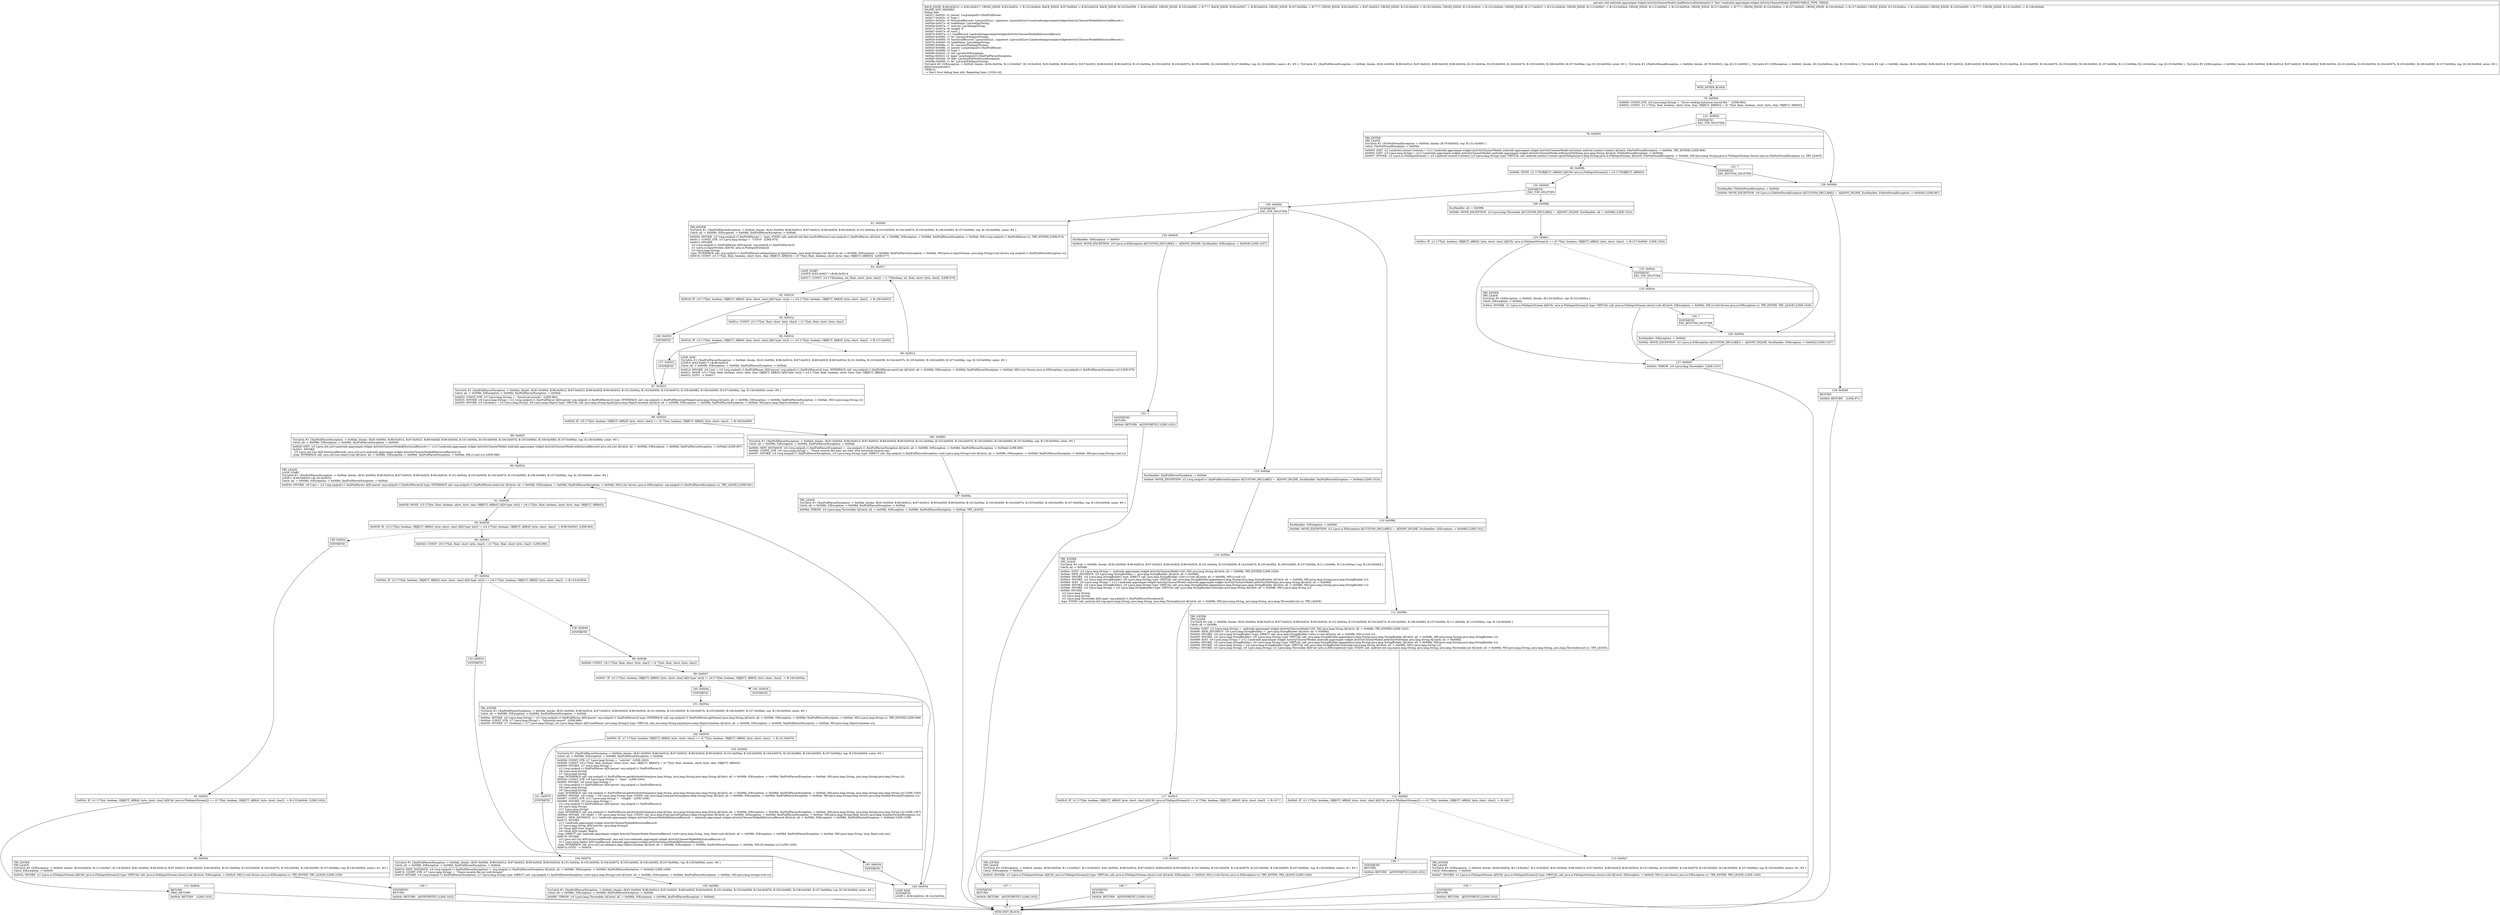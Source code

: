 digraph "CFG forandroidx.appcompat.widget.ActivityChooserModel.readHistoricalDataImpl()V" {
Node_76 [shape=record,label="{76\:\ ?|MTH_ENTER_BLOCK\l}"];
Node_78 [shape=record,label="{78\:\ 0x0000|0x0000: CONST_STR  (r0 I:java.lang.String) =  \"Error reading historical recrod file: \"  (LINE:964)\l0x0002: CONST  (r1 I:??[int, float, boolean, short, byte, char, OBJECT, ARRAY]) = (0 ??[int, float, boolean, short, byte, char, OBJECT, ARRAY]) \l}"];
Node_131 [shape=record,label="{131\:\ 0x0003|SYNTHETIC\lEXC_TOP_SPLITTER\l}"];
Node_79 [shape=record,label="{79\:\ 0x0003|TRY_ENTER\lTRY_LEAVE\lTryCatch #2 \{FileNotFoundException \-\> 0x00d4, blocks: (B:79:0x0003), top: B:131:0x0003 \}\lCatch: FileNotFoundException \-\> 0x00d4\l|0x0003: IGET  (r2 I:android.content.Context) = (r12 I:androidx.appcompat.widget.ActivityChooserModel) androidx.appcompat.widget.ActivityChooserModel.mContext android.content.Context A[Catch: FileNotFoundException \-\> 0x00d4, TRY_ENTER] (LINE:966)\l0x0005: IGET  (r3 I:java.lang.String) = (r12 I:androidx.appcompat.widget.ActivityChooserModel) androidx.appcompat.widget.ActivityChooserModel.mHistoryFileName java.lang.String A[Catch: FileNotFoundException \-\> 0x00d4]\l0x0007: INVOKE  (r2 I:java.io.FileInputStream) = (r2 I:android.content.Context), (r3 I:java.lang.String) type: VIRTUAL call: android.content.Context.openFileInput(java.lang.String):java.io.FileInputStream A[Catch: FileNotFoundException \-\> 0x00d4, MD:(java.lang.String):java.io.FileInputStream throws java.io.FileNotFoundException (c), TRY_LEAVE]\l}"];
Node_80 [shape=record,label="{80\:\ 0x000b|0x000b: MOVE  (r1 I:??[OBJECT, ARRAY] A[D('fis' java.io.FileInputStream)]) = (r2 I:??[OBJECT, ARRAY]) \l}"];
Node_135 [shape=record,label="{135\:\ 0x000d|SYNTHETIC\lEXC_TOP_SPLITTER\l}"];
Node_130 [shape=record,label="{130\:\ 0x000d|SYNTHETIC\lEXC_TOP_SPLITTER\l}"];
Node_81 [shape=record,label="{81\:\ 0x000d|TRY_ENTER\lTryCatch #1 \{XmlPullParserException \-\> 0x00ab, blocks: (B:81:0x000d, B:86:0x001d, B:87:0x0023, B:89:0x002f, B:90:0x0034, B:101:0x004a, B:103:0x0056, B:104:0x007b, B:105:0x0082, B:106:0x0083, B:107:0x008a), top: B:130:0x000d, outer: #0 \}\lCatch: all \-\> 0x008b, IOException \-\> 0x008d, XmlPullParserException \-\> 0x00ab\l|0x000d: INVOKE  (r2 I:org.xmlpull.v1.XmlPullParser) =  type: STATIC call: android.util.Xml.newPullParser():org.xmlpull.v1.XmlPullParser A[Catch: all \-\> 0x008b, IOException \-\> 0x008d, XmlPullParserException \-\> 0x00ab, MD:():org.xmlpull.v1.XmlPullParser (c), TRY_ENTER] (LINE:974)\l0x0011: CONST_STR  (r3 I:java.lang.String) =  \"UTF\-8\"  (LINE:975)\l0x0013: INVOKE  \l  (r2 I:org.xmlpull.v1.XmlPullParser A[D('parser' org.xmlpull.v1.XmlPullParser)])\l  (r1 I:java.io.InputStream A[D('fis' java.io.FileInputStream)])\l  (r3 I:java.lang.String)\l type: INTERFACE call: org.xmlpull.v1.XmlPullParser.setInput(java.io.InputStream, java.lang.String):void A[Catch: all \-\> 0x008b, IOException \-\> 0x008d, XmlPullParserException \-\> 0x00ab, MD:(java.io.InputStream, java.lang.String):void throws org.xmlpull.v1.XmlPullParserException (c)]\l0x0016: CONST  (r3 I:??[int, float, boolean, short, byte, char, OBJECT, ARRAY]) = (0 ??[int, float, boolean, short, byte, char, OBJECT, ARRAY])  (LINE:977)\l}"];
Node_82 [shape=record,label="{82\:\ 0x0017|LOOP_START\lLOOP:0: B:82:0x0017\-\>B:86:0x001d\l|0x0017: CONST  (r4 I:??[boolean, int, float, short, byte, char]) = (1 ??[boolean, int, float, short, byte, char])  (LINE:978)\l}"];
Node_83 [shape=record,label="{83\:\ 0x0018|0x0018: IF  (r3 I:??[int, boolean, OBJECT, ARRAY, byte, short, char] A[D('type' int)]) == (r4 I:??[int, boolean, OBJECT, ARRAY, byte, short, char])  \-\> B:136:0x0023 \l}"];
Node_84 [shape=record,label="{84\:\ 0x001a|0x001a: CONST  (r5 I:??[int, float, short, byte, char]) = (2 ??[int, float, short, byte, char]) \l}"];
Node_85 [shape=record,label="{85\:\ 0x001b|0x001b: IF  (r3 I:??[int, boolean, OBJECT, ARRAY, byte, short, char] A[D('type' int)]) == (r5 I:??[int, boolean, OBJECT, ARRAY, byte, short, char])  \-\> B:137:0x0023 \l}"];
Node_86 [shape=record,label="{86\:\ 0x001d|LOOP_END\lTryCatch #1 \{XmlPullParserException \-\> 0x00ab, blocks: (B:81:0x000d, B:86:0x001d, B:87:0x0023, B:89:0x002f, B:90:0x0034, B:101:0x004a, B:103:0x0056, B:104:0x007b, B:105:0x0082, B:106:0x0083, B:107:0x008a), top: B:130:0x000d, outer: #0 \}\lLOOP:0: B:82:0x0017\-\>B:86:0x001d\lCatch: all \-\> 0x008b, IOException \-\> 0x008d, XmlPullParserException \-\> 0x00ab\l|0x001d: INVOKE  (r4 I:int) = (r2 I:org.xmlpull.v1.XmlPullParser A[D('parser' org.xmlpull.v1.XmlPullParser)]) type: INTERFACE call: org.xmlpull.v1.XmlPullParser.next():int A[Catch: all \-\> 0x008b, IOException \-\> 0x008d, XmlPullParserException \-\> 0x00ab, MD:():int throws java.io.IOException, org.xmlpull.v1.XmlPullParserException (c)] (LINE:979)\l0x0021: MOVE  (r3 I:??[int, float, boolean, short, byte, char, OBJECT, ARRAY] A[D('type' int)]) = (r4 I:??[int, float, boolean, short, byte, char, OBJECT, ARRAY]) \l0x0022: GOTO  \-\> 0x0017 \l}"];
Node_137 [shape=record,label="{137\:\ 0x0023|SYNTHETIC\l}"];
Node_87 [shape=record,label="{87\:\ 0x0023|TryCatch #1 \{XmlPullParserException \-\> 0x00ab, blocks: (B:81:0x000d, B:86:0x001d, B:87:0x0023, B:89:0x002f, B:90:0x0034, B:101:0x004a, B:103:0x0056, B:104:0x007b, B:105:0x0082, B:106:0x0083, B:107:0x008a), top: B:130:0x000d, outer: #0 \}\lCatch: all \-\> 0x008b, IOException \-\> 0x008d, XmlPullParserException \-\> 0x00ab\l|0x0023: CONST_STR  (r5 I:java.lang.String) =  \"historical\-records\"  (LINE:982)\l0x0025: INVOKE  (r6 I:java.lang.String) = (r2 I:org.xmlpull.v1.XmlPullParser A[D('parser' org.xmlpull.v1.XmlPullParser)]) type: INTERFACE call: org.xmlpull.v1.XmlPullParser.getName():java.lang.String A[Catch: all \-\> 0x008b, IOException \-\> 0x008d, XmlPullParserException \-\> 0x00ab, MD:():java.lang.String (c)]\l0x0029: INVOKE  (r5 I:boolean) = (r5 I:java.lang.String), (r6 I:java.lang.Object) type: VIRTUAL call: java.lang.String.equals(java.lang.Object):boolean A[Catch: all \-\> 0x008b, IOException \-\> 0x008d, XmlPullParserException \-\> 0x00ab, MD:(java.lang.Object):boolean (c)]\l}"];
Node_88 [shape=record,label="{88\:\ 0x002d|0x002d: IF  (r5 I:??[int, boolean, OBJECT, ARRAY, byte, short, char]) == (0 ??[int, boolean, OBJECT, ARRAY, byte, short, char])  \-\> B:106:0x0083 \l}"];
Node_89 [shape=record,label="{89\:\ 0x002f|TryCatch #1 \{XmlPullParserException \-\> 0x00ab, blocks: (B:81:0x000d, B:86:0x001d, B:87:0x0023, B:89:0x002f, B:90:0x0034, B:101:0x004a, B:103:0x0056, B:104:0x007b, B:105:0x0082, B:106:0x0083, B:107:0x008a), top: B:130:0x000d, outer: #0 \}\lCatch: all \-\> 0x008b, IOException \-\> 0x008d, XmlPullParserException \-\> 0x00ab\l|0x002f: IGET  (r5 I:java.util.List\<androidx.appcompat.widget.ActivityChooserModel$HistoricalRecord\>) = (r12 I:androidx.appcompat.widget.ActivityChooserModel) androidx.appcompat.widget.ActivityChooserModel.mHistoricalRecords java.util.List A[Catch: all \-\> 0x008b, IOException \-\> 0x008d, XmlPullParserException \-\> 0x00ab] (LINE:987)\l0x0031: INVOKE  \l  (r5 I:java.util.List A[D('historicalRecords' java.util.List\<androidx.appcompat.widget.ActivityChooserModel$HistoricalRecord\>)])\l type: INTERFACE call: java.util.List.clear():void A[Catch: all \-\> 0x008b, IOException \-\> 0x008d, XmlPullParserException \-\> 0x00ab, MD:():void (c)] (LINE:988)\l}"];
Node_90 [shape=record,label="{90\:\ 0x0034|TRY_LEAVE\lLOOP_START\lTryCatch #1 \{XmlPullParserException \-\> 0x00ab, blocks: (B:81:0x000d, B:86:0x001d, B:87:0x0023, B:89:0x002f, B:90:0x0034, B:101:0x004a, B:103:0x0056, B:104:0x007b, B:105:0x0082, B:106:0x0083, B:107:0x008a), top: B:130:0x000d, outer: #0 \}\lLOOP:1: B:90:0x0034\-\>B:142:0x0034\lCatch: all \-\> 0x008b, IOException \-\> 0x008d, XmlPullParserException \-\> 0x00ab\l|0x0034: INVOKE  (r6 I:int) = (r2 I:org.xmlpull.v1.XmlPullParser A[D('parser' org.xmlpull.v1.XmlPullParser)]) type: INTERFACE call: org.xmlpull.v1.XmlPullParser.next():int A[Catch: all \-\> 0x008b, IOException \-\> 0x008d, XmlPullParserException \-\> 0x00ab, MD:():int throws java.io.IOException, org.xmlpull.v1.XmlPullParserException (c), TRY_LEAVE] (LINE:991)\l}"];
Node_91 [shape=record,label="{91\:\ 0x0038|0x0038: MOVE  (r3 I:??[int, float, boolean, short, byte, char, OBJECT, ARRAY] A[D('type' int)]) = (r6 I:??[int, float, boolean, short, byte, char, OBJECT, ARRAY]) \l}"];
Node_92 [shape=record,label="{92\:\ 0x0039|0x0039: IF  (r3 I:??[int, boolean, OBJECT, ARRAY, byte, short, char] A[D('type' int)]) != (r4 I:??[int, boolean, OBJECT, ARRAY, byte, short, char])  \-\> B:96:0x0043  (LINE:992)\l}"];
Node_96 [shape=record,label="{96\:\ 0x0043|0x0043: CONST  (r6 I:??[int, float, short, byte, char]) = (3 ??[int, float, short, byte, char])  (LINE:995)\l}"];
Node_97 [shape=record,label="{97\:\ 0x0044|0x0044: IF  (r3 I:??[int, boolean, OBJECT, ARRAY, byte, short, char] A[D('type' int)]) == (r6 I:??[int, boolean, OBJECT, ARRAY, byte, short, char])  \-\> B:143:0x0034 \l}"];
Node_138 [shape=record,label="{138\:\ 0x0046|SYNTHETIC\l}"];
Node_98 [shape=record,label="{98\:\ 0x0046|0x0046: CONST  (r6 I:??[int, float, short, byte, char]) = (4 ??[int, float, short, byte, char]) \l}"];
Node_99 [shape=record,label="{99\:\ 0x0047|0x0047: IF  (r3 I:??[int, boolean, OBJECT, ARRAY, byte, short, char] A[D('type' int)]) != (r6 I:??[int, boolean, OBJECT, ARRAY, byte, short, char])  \-\> B:140:0x004a \l}"];
Node_140 [shape=record,label="{140\:\ 0x004a|SYNTHETIC\l}"];
Node_101 [shape=record,label="{101\:\ 0x004a|TRY_ENTER\lTryCatch #1 \{XmlPullParserException \-\> 0x00ab, blocks: (B:81:0x000d, B:86:0x001d, B:87:0x0023, B:89:0x002f, B:90:0x0034, B:101:0x004a, B:103:0x0056, B:104:0x007b, B:105:0x0082, B:106:0x0083, B:107:0x008a), top: B:130:0x000d, outer: #0 \}\lCatch: all \-\> 0x008b, IOException \-\> 0x008d, XmlPullParserException \-\> 0x00ab\l|0x004a: INVOKE  (r6 I:java.lang.String) = (r2 I:org.xmlpull.v1.XmlPullParser A[D('parser' org.xmlpull.v1.XmlPullParser)]) type: INTERFACE call: org.xmlpull.v1.XmlPullParser.getName():java.lang.String A[Catch: all \-\> 0x008b, IOException \-\> 0x008d, XmlPullParserException \-\> 0x00ab, MD:():java.lang.String (c), TRY_ENTER] (LINE:998)\l0x004e: CONST_STR  (r7 I:java.lang.String) =  \"historical\-record\"  (LINE:999)\l0x0050: INVOKE  (r7 I:boolean) = (r7 I:java.lang.String), (r6 I:java.lang.Object A[D('nodeName' java.lang.String)]) type: VIRTUAL call: java.lang.String.equals(java.lang.Object):boolean A[Catch: all \-\> 0x008b, IOException \-\> 0x008d, XmlPullParserException \-\> 0x00ab, MD:(java.lang.Object):boolean (c)]\l}"];
Node_102 [shape=record,label="{102\:\ 0x0054|0x0054: IF  (r7 I:??[int, boolean, OBJECT, ARRAY, byte, short, char]) == (0 ??[int, boolean, OBJECT, ARRAY, byte, short, char])  \-\> B:141:0x007b \l}"];
Node_103 [shape=record,label="{103\:\ 0x0056|TryCatch #1 \{XmlPullParserException \-\> 0x00ab, blocks: (B:81:0x000d, B:86:0x001d, B:87:0x0023, B:89:0x002f, B:90:0x0034, B:101:0x004a, B:103:0x0056, B:104:0x007b, B:105:0x0082, B:106:0x0083, B:107:0x008a), top: B:130:0x000d, outer: #0 \}\lCatch: all \-\> 0x008b, IOException \-\> 0x008d, XmlPullParserException \-\> 0x00ab\l|0x0056: CONST_STR  (r7 I:java.lang.String) =  \"activity\"  (LINE:1003)\l0x0058: CONST  (r8 I:??[int, float, boolean, short, byte, char, OBJECT, ARRAY]) = (0 ??[int, float, boolean, short, byte, char, OBJECT, ARRAY]) \l0x0059: INVOKE  (r7 I:java.lang.String) = \l  (r2 I:org.xmlpull.v1.XmlPullParser A[D('parser' org.xmlpull.v1.XmlPullParser)])\l  (r8 I:java.lang.String)\l  (r7 I:java.lang.String)\l type: INTERFACE call: org.xmlpull.v1.XmlPullParser.getAttributeValue(java.lang.String, java.lang.String):java.lang.String A[Catch: all \-\> 0x008b, IOException \-\> 0x008d, XmlPullParserException \-\> 0x00ab, MD:(java.lang.String, java.lang.String):java.lang.String (c)]\l0x005d: CONST_STR  (r9 I:java.lang.String) =  \"time\"  (LINE:1004)\l0x005f: INVOKE  (r9 I:java.lang.String) = \l  (r2 I:org.xmlpull.v1.XmlPullParser A[D('parser' org.xmlpull.v1.XmlPullParser)])\l  (r8 I:java.lang.String)\l  (r9 I:java.lang.String)\l type: INTERFACE call: org.xmlpull.v1.XmlPullParser.getAttributeValue(java.lang.String, java.lang.String):java.lang.String A[Catch: all \-\> 0x008b, IOException \-\> 0x008d, XmlPullParserException \-\> 0x00ab, MD:(java.lang.String, java.lang.String):java.lang.String (c)] (LINE:1005)\l0x0063: INVOKE  (r9 I:long) = (r9 I:java.lang.String) type: STATIC call: java.lang.Long.parseLong(java.lang.String):long A[Catch: all \-\> 0x008b, IOException \-\> 0x008d, XmlPullParserException \-\> 0x00ab, MD:(java.lang.String):long throws java.lang.NumberFormatException (c)]\l0x0067: CONST_STR  (r11 I:java.lang.String) =  \"weight\"  (LINE:1006)\l0x0069: INVOKE  (r8 I:java.lang.String) = \l  (r2 I:org.xmlpull.v1.XmlPullParser A[D('parser' org.xmlpull.v1.XmlPullParser)])\l  (r8 I:java.lang.String)\l  (r11 I:java.lang.String)\l type: INTERFACE call: org.xmlpull.v1.XmlPullParser.getAttributeValue(java.lang.String, java.lang.String):java.lang.String A[Catch: all \-\> 0x008b, IOException \-\> 0x008d, XmlPullParserException \-\> 0x00ab, MD:(java.lang.String, java.lang.String):java.lang.String (c)] (LINE:1007)\l0x006d: INVOKE  (r8 I:float) = (r8 I:java.lang.String) type: STATIC call: java.lang.Float.parseFloat(java.lang.String):float A[Catch: all \-\> 0x008b, IOException \-\> 0x008d, XmlPullParserException \-\> 0x00ab, MD:(java.lang.String):float throws java.lang.NumberFormatException (c)]\l0x0071: NEW_INSTANCE  (r11 I:androidx.appcompat.widget.ActivityChooserModel$HistoricalRecord) =  androidx.appcompat.widget.ActivityChooserModel$HistoricalRecord A[Catch: all \-\> 0x008b, IOException \-\> 0x008d, XmlPullParserException \-\> 0x00ab] (LINE:1008)\l0x0073: INVOKE  \l  (r11 I:androidx.appcompat.widget.ActivityChooserModel$HistoricalRecord)\l  (r7 I:java.lang.String A[D('activity' java.lang.String)])\l  (r9 I:long A[D('time' long)])\l  (r8 I:float A[D('weight' float)])\l type: DIRECT call: androidx.appcompat.widget.ActivityChooserModel.HistoricalRecord.\<init\>(java.lang.String, long, float):void A[Catch: all \-\> 0x008b, IOException \-\> 0x008d, XmlPullParserException \-\> 0x00ab, MD:(java.lang.String, long, float):void (m)]\l0x0076: INVOKE  \l  (r5 I:java.util.List A[D('historicalRecords' java.util.List\<androidx.appcompat.widget.ActivityChooserModel$HistoricalRecord\>)])\l  (r11 I:java.lang.Object A[D('readRecord' androidx.appcompat.widget.ActivityChooserModel$HistoricalRecord)])\l type: INTERFACE call: java.util.List.add(java.lang.Object):boolean A[Catch: all \-\> 0x008b, IOException \-\> 0x008d, XmlPullParserException \-\> 0x00ab, MD:(E):boolean (c)] (LINE:1009)\l0x007a: GOTO  \-\> 0x0034 \l}"];
Node_145 [shape=record,label="{145\:\ 0x0034|SYNTHETIC\l}"];
Node_142 [shape=record,label="{142\:\ 0x0034|LOOP_END\lSYNTHETIC\lLOOP:1: B:90:0x0034\-\>B:142:0x0034\l}"];
Node_141 [shape=record,label="{141\:\ 0x007b|SYNTHETIC\l}"];
Node_104 [shape=record,label="{104\:\ 0x007b|TryCatch #1 \{XmlPullParserException \-\> 0x00ab, blocks: (B:81:0x000d, B:86:0x001d, B:87:0x0023, B:89:0x002f, B:90:0x0034, B:101:0x004a, B:103:0x0056, B:104:0x007b, B:105:0x0082, B:106:0x0083, B:107:0x008a), top: B:130:0x000d, outer: #0 \}\lCatch: all \-\> 0x008b, IOException \-\> 0x008d, XmlPullParserException \-\> 0x00ab\l|0x007b: NEW_INSTANCE  (r4 I:org.xmlpull.v1.XmlPullParserException) =  org.xmlpull.v1.XmlPullParserException A[Catch: all \-\> 0x008b, IOException \-\> 0x008d, XmlPullParserException \-\> 0x00ab] (LINE:1000)\l0x007d: CONST_STR  (r7 I:java.lang.String) =  \"Share records file not well\-formed.\" \l0x007f: INVOKE  (r4 I:org.xmlpull.v1.XmlPullParserException), (r7 I:java.lang.String) type: DIRECT call: org.xmlpull.v1.XmlPullParserException.\<init\>(java.lang.String):void A[Catch: all \-\> 0x008b, IOException \-\> 0x008d, XmlPullParserException \-\> 0x00ab, MD:(java.lang.String):void (c)]\l}"];
Node_105 [shape=record,label="{105\:\ 0x0082|TryCatch #1 \{XmlPullParserException \-\> 0x00ab, blocks: (B:81:0x000d, B:86:0x001d, B:87:0x0023, B:89:0x002f, B:90:0x0034, B:101:0x004a, B:103:0x0056, B:104:0x007b, B:105:0x0082, B:106:0x0083, B:107:0x008a), top: B:130:0x000d, outer: #0 \}\lCatch: all \-\> 0x008b, IOException \-\> 0x008d, XmlPullParserException \-\> 0x00ab\l|0x0082: THROW  (r4 I:java.lang.Throwable) A[Catch: all \-\> 0x008b, IOException \-\> 0x008d, XmlPullParserException \-\> 0x00ab]\l}"];
Node_77 [shape=record,label="{77\:\ ?|MTH_EXIT_BLOCK\l}"];
Node_144 [shape=record,label="{144\:\ 0x0034|SYNTHETIC\l}"];
Node_143 [shape=record,label="{143\:\ 0x0034|SYNTHETIC\l}"];
Node_139 [shape=record,label="{139\:\ 0x003c|SYNTHETIC\l}"];
Node_93 [shape=record,label="{93\:\ 0x003c|0x003c: IF  (r1 I:??[int, boolean, OBJECT, ARRAY, byte, short, char] A[D('fis' java.io.FileInputStream)]) == (0 ??[int, boolean, OBJECT, ARRAY, byte, short, char])  \-\> B:122:0x00cb  (LINE:1024)\l}"];
Node_94 [shape=record,label="{94\:\ 0x003e|TRY_ENTER\lTRY_LEAVE\lTryCatch #0 \{IOException \-\> 0x00c9, blocks: (B:94:0x003e, B:113:0x00a7, B:118:0x00c5, B:81:0x000d, B:86:0x001d, B:87:0x0023, B:89:0x002f, B:90:0x0034, B:101:0x004a, B:103:0x0056, B:104:0x007b, B:105:0x0082, B:106:0x0083, B:107:0x008a), top: B:130:0x000d, inners: #1, #5 \}\lCatch: IOException \-\> 0x00c9\l|0x003e: INVOKE  (r1 I:java.io.FileInputStream A[D('fis' java.io.FileInputStream)]) type: VIRTUAL call: java.io.FileInputStream.close():void A[Catch: IOException \-\> 0x00c9, MD:():void throws java.io.IOException (c), TRY_ENTER, TRY_LEAVE] (LINE:1026)\l}"];
Node_149 [shape=record,label="{149\:\ ?|SYNTHETIC\lRETURN\l|0x00cb: RETURN   A[SYNTHETIC] (LINE:1032)\l}"];
Node_122 [shape=record,label="{122\:\ 0x00cb|RETURN\lORIG_RETURN\l|0x00cb: RETURN    (LINE:1032)\l}"];
Node_106 [shape=record,label="{106\:\ 0x0083|TryCatch #1 \{XmlPullParserException \-\> 0x00ab, blocks: (B:81:0x000d, B:86:0x001d, B:87:0x0023, B:89:0x002f, B:90:0x0034, B:101:0x004a, B:103:0x0056, B:104:0x007b, B:105:0x0082, B:106:0x0083, B:107:0x008a), top: B:130:0x000d, outer: #0 \}\lCatch: all \-\> 0x008b, IOException \-\> 0x008d, XmlPullParserException \-\> 0x00ab\l|0x0083: NEW_INSTANCE  (r4 I:org.xmlpull.v1.XmlPullParserException) =  org.xmlpull.v1.XmlPullParserException A[Catch: all \-\> 0x008b, IOException \-\> 0x008d, XmlPullParserException \-\> 0x00ab] (LINE:983)\l0x0085: CONST_STR  (r5 I:java.lang.String) =  \"Share records file does not start with historical\-records tag.\" \l0x0087: INVOKE  (r4 I:org.xmlpull.v1.XmlPullParserException), (r5 I:java.lang.String) type: DIRECT call: org.xmlpull.v1.XmlPullParserException.\<init\>(java.lang.String):void A[Catch: all \-\> 0x008b, IOException \-\> 0x008d, XmlPullParserException \-\> 0x00ab, MD:(java.lang.String):void (c)]\l}"];
Node_107 [shape=record,label="{107\:\ 0x008a|TRY_LEAVE\lTryCatch #1 \{XmlPullParserException \-\> 0x00ab, blocks: (B:81:0x000d, B:86:0x001d, B:87:0x0023, B:89:0x002f, B:90:0x0034, B:101:0x004a, B:103:0x0056, B:104:0x007b, B:105:0x0082, B:106:0x0083, B:107:0x008a), top: B:130:0x000d, outer: #0 \}\lCatch: all \-\> 0x008b, IOException \-\> 0x008d, XmlPullParserException \-\> 0x00ab\l|0x008a: THROW  (r4 I:java.lang.Throwable) A[Catch: all \-\> 0x008b, IOException \-\> 0x008d, XmlPullParserException \-\> 0x00ab, TRY_LEAVE]\l}"];
Node_136 [shape=record,label="{136\:\ 0x0023|SYNTHETIC\l}"];
Node_120 [shape=record,label="{120\:\ 0x00c9|ExcHandler: IOException \-\> 0x00c9\l|0x00c9: MOVE_EXCEPTION  (r0 I:java.io.IOException A[CUSTOM_DECLARE]) =  A[DONT_INLINE, ExcHandler: IOException \-\> 0x00c9] (LINE:1027)\l}"];
Node_151 [shape=record,label="{151\:\ ?|SYNTHETIC\lRETURN\l|0x00cb: RETURN   A[SYNTHETIC] (LINE:1032)\l}"];
Node_115 [shape=record,label="{115\:\ 0x00ab|ExcHandler: XmlPullParserException \-\> 0x00ab\l|0x00ab: MOVE_EXCEPTION  (r2 I:org.xmlpull.v1.XmlPullParserException A[CUSTOM_DECLARE]) =  A[DONT_INLINE, ExcHandler: XmlPullParserException \-\> 0x00ab] (LINE:1019)\l}"];
Node_116 [shape=record,label="{116\:\ 0x00ac|TRY_ENTER\lTRY_LEAVE\lTryCatch #4 \{all \-\> 0x008b, blocks: (B:81:0x000d, B:86:0x001d, B:87:0x0023, B:89:0x002f, B:90:0x0034, B:101:0x004a, B:103:0x0056, B:104:0x007b, B:105:0x0082, B:106:0x0083, B:107:0x008a, B:111:0x008e, B:116:0x00ac), top: B:135:0x000d \}\lCatch: all \-\> 0x008b\l|0x00ac: SGET  (r3 I:java.lang.String) =  androidx.appcompat.widget.ActivityChooserModel.LOG_TAG java.lang.String A[Catch: all \-\> 0x008b, TRY_ENTER] (LINE:1020)\l0x00ae: NEW_INSTANCE  (r4 I:java.lang.StringBuilder) =  java.lang.StringBuilder A[Catch: all \-\> 0x008b]\l0x00b0: INVOKE  (r4 I:java.lang.StringBuilder) type: DIRECT call: java.lang.StringBuilder.\<init\>():void A[Catch: all \-\> 0x008b, MD:():void (c)]\l0x00b3: INVOKE  (r4 I:java.lang.StringBuilder), (r0 I:java.lang.String) type: VIRTUAL call: java.lang.StringBuilder.append(java.lang.String):java.lang.StringBuilder A[Catch: all \-\> 0x008b, MD:(java.lang.String):java.lang.StringBuilder (c)]\l0x00b6: IGET  (r0 I:java.lang.String) = (r12 I:androidx.appcompat.widget.ActivityChooserModel) androidx.appcompat.widget.ActivityChooserModel.mHistoryFileName java.lang.String A[Catch: all \-\> 0x008b]\l0x00b8: INVOKE  (r4 I:java.lang.StringBuilder), (r0 I:java.lang.String) type: VIRTUAL call: java.lang.StringBuilder.append(java.lang.String):java.lang.StringBuilder A[Catch: all \-\> 0x008b, MD:(java.lang.String):java.lang.StringBuilder (c)]\l0x00bb: INVOKE  (r0 I:java.lang.String) = (r4 I:java.lang.StringBuilder) type: VIRTUAL call: java.lang.StringBuilder.toString():java.lang.String A[Catch: all \-\> 0x008b, MD:():java.lang.String (c)]\l0x00bf: INVOKE  \l  (r3 I:java.lang.String)\l  (r0 I:java.lang.String)\l  (r2 I:java.lang.Throwable A[D('xppe' org.xmlpull.v1.XmlPullParserException)])\l type: STATIC call: android.util.Log.e(java.lang.String, java.lang.String, java.lang.Throwable):int A[Catch: all \-\> 0x008b, MD:(java.lang.String, java.lang.String, java.lang.Throwable):int (c), TRY_LEAVE]\l}"];
Node_117 [shape=record,label="{117\:\ 0x00c3|0x00c3: IF  (r1 I:??[int, boolean, OBJECT, ARRAY, byte, short, char] A[D('fis' java.io.FileInputStream)]) == (0 ??[int, boolean, OBJECT, ARRAY, byte, short, char])  \-\> B:147:? \l}"];
Node_118 [shape=record,label="{118\:\ 0x00c5|TRY_ENTER\lTRY_LEAVE\lTryCatch #0 \{IOException \-\> 0x00c9, blocks: (B:94:0x003e, B:113:0x00a7, B:118:0x00c5, B:81:0x000d, B:86:0x001d, B:87:0x0023, B:89:0x002f, B:90:0x0034, B:101:0x004a, B:103:0x0056, B:104:0x007b, B:105:0x0082, B:106:0x0083, B:107:0x008a), top: B:130:0x000d, inners: #1, #5 \}\lCatch: IOException \-\> 0x00c9\l|0x00c5: INVOKE  (r1 I:java.io.FileInputStream A[D('fis' java.io.FileInputStream)]) type: VIRTUAL call: java.io.FileInputStream.close():void A[Catch: IOException \-\> 0x00c9, MD:():void throws java.io.IOException (c), TRY_ENTER, TRY_LEAVE] (LINE:1026)\l}"];
Node_148 [shape=record,label="{148\:\ ?|SYNTHETIC\lRETURN\l|0x00cb: RETURN   A[SYNTHETIC] (LINE:1032)\l}"];
Node_147 [shape=record,label="{147\:\ ?|SYNTHETIC\lRETURN\l|0x00cb: RETURN   A[SYNTHETIC] (LINE:1032)\l}"];
Node_110 [shape=record,label="{110\:\ 0x008d|ExcHandler: IOException \-\> 0x008d\l|0x008d: MOVE_EXCEPTION  (r2 I:java.io.IOException A[CUSTOM_DECLARE]) =  A[DONT_INLINE, ExcHandler: IOException \-\> 0x008d] (LINE:1021)\l}"];
Node_111 [shape=record,label="{111\:\ 0x008e|TRY_ENTER\lTRY_LEAVE\lTryCatch #4 \{all \-\> 0x008b, blocks: (B:81:0x000d, B:86:0x001d, B:87:0x0023, B:89:0x002f, B:90:0x0034, B:101:0x004a, B:103:0x0056, B:104:0x007b, B:105:0x0082, B:106:0x0083, B:107:0x008a, B:111:0x008e, B:116:0x00ac), top: B:135:0x000d \}\lCatch: all \-\> 0x008b\l|0x008e: SGET  (r3 I:java.lang.String) =  androidx.appcompat.widget.ActivityChooserModel.LOG_TAG java.lang.String A[Catch: all \-\> 0x008b, TRY_ENTER] (LINE:1022)\l0x0090: NEW_INSTANCE  (r4 I:java.lang.StringBuilder) =  java.lang.StringBuilder A[Catch: all \-\> 0x008b]\l0x0092: INVOKE  (r4 I:java.lang.StringBuilder) type: DIRECT call: java.lang.StringBuilder.\<init\>():void A[Catch: all \-\> 0x008b, MD:():void (c)]\l0x0095: INVOKE  (r4 I:java.lang.StringBuilder), (r0 I:java.lang.String) type: VIRTUAL call: java.lang.StringBuilder.append(java.lang.String):java.lang.StringBuilder A[Catch: all \-\> 0x008b, MD:(java.lang.String):java.lang.StringBuilder (c)]\l0x0098: IGET  (r0 I:java.lang.String) = (r12 I:androidx.appcompat.widget.ActivityChooserModel) androidx.appcompat.widget.ActivityChooserModel.mHistoryFileName java.lang.String A[Catch: all \-\> 0x008b]\l0x009a: INVOKE  (r4 I:java.lang.StringBuilder), (r0 I:java.lang.String) type: VIRTUAL call: java.lang.StringBuilder.append(java.lang.String):java.lang.StringBuilder A[Catch: all \-\> 0x008b, MD:(java.lang.String):java.lang.StringBuilder (c)]\l0x009d: INVOKE  (r0 I:java.lang.String) = (r4 I:java.lang.StringBuilder) type: VIRTUAL call: java.lang.StringBuilder.toString():java.lang.String A[Catch: all \-\> 0x008b, MD:():java.lang.String (c)]\l0x00a1: INVOKE  (r3 I:java.lang.String), (r0 I:java.lang.String), (r2 I:java.lang.Throwable A[D('ioe' java.io.IOException)]) type: STATIC call: android.util.Log.e(java.lang.String, java.lang.String, java.lang.Throwable):int A[Catch: all \-\> 0x008b, MD:(java.lang.String, java.lang.String, java.lang.Throwable):int (c), TRY_LEAVE]\l}"];
Node_112 [shape=record,label="{112\:\ 0x00a5|0x00a5: IF  (r1 I:??[int, boolean, OBJECT, ARRAY, byte, short, char] A[D('fis' java.io.FileInputStream)]) == (0 ??[int, boolean, OBJECT, ARRAY, byte, short, char])  \-\> B:146:? \l}"];
Node_113 [shape=record,label="{113\:\ 0x00a7|TRY_ENTER\lTRY_LEAVE\lTryCatch #0 \{IOException \-\> 0x00c9, blocks: (B:94:0x003e, B:113:0x00a7, B:118:0x00c5, B:81:0x000d, B:86:0x001d, B:87:0x0023, B:89:0x002f, B:90:0x0034, B:101:0x004a, B:103:0x0056, B:104:0x007b, B:105:0x0082, B:106:0x0083, B:107:0x008a), top: B:130:0x000d, inners: #1, #5 \}\lCatch: IOException \-\> 0x00c9\l|0x00a7: INVOKE  (r1 I:java.io.FileInputStream A[D('fis' java.io.FileInputStream)]) type: VIRTUAL call: java.io.FileInputStream.close():void A[Catch: IOException \-\> 0x00c9, MD:():void throws java.io.IOException (c), TRY_ENTER, TRY_LEAVE] (LINE:1026)\l}"];
Node_150 [shape=record,label="{150\:\ ?|SYNTHETIC\lRETURN\l|0x00cb: RETURN   A[SYNTHETIC] (LINE:1032)\l}"];
Node_146 [shape=record,label="{146\:\ ?|SYNTHETIC\lRETURN\l|0x00cb: RETURN   A[SYNTHETIC] (LINE:1032)\l}"];
Node_108 [shape=record,label="{108\:\ 0x008b|ExcHandler: all \-\> 0x008b\l|0x008b: MOVE_EXCEPTION  (r0 I:java.lang.Throwable A[CUSTOM_DECLARE]) =  A[DONT_INLINE, ExcHandler: all \-\> 0x008b] (LINE:1024)\l}"];
Node_123 [shape=record,label="{123\:\ 0x00cc|0x00cc: IF  (r1 I:??[int, boolean, OBJECT, ARRAY, byte, short, char] A[D('fis' java.io.FileInputStream)]) == (0 ??[int, boolean, OBJECT, ARRAY, byte, short, char])  \-\> B:127:0x00d3  (LINE:1024)\l}"];
Node_127 [shape=record,label="{127\:\ 0x00d3|0x00d3: THROW  (r0 I:java.lang.Throwable)  (LINE:1031)\l}"];
Node_133 [shape=record,label="{133\:\ 0x00ce|SYNTHETIC\lEXC_TOP_SPLITTER\l}"];
Node_124 [shape=record,label="{124\:\ 0x00ce|TRY_ENTER\lTRY_LEAVE\lTryCatch #3 \{IOException \-\> 0x00d2, blocks: (B:124:0x00ce), top: B:133:0x00ce \}\lCatch: IOException \-\> 0x00d2\l|0x00ce: INVOKE  (r1 I:java.io.FileInputStream A[D('fis' java.io.FileInputStream)]) type: VIRTUAL call: java.io.FileInputStream.close():void A[Catch: IOException \-\> 0x00d2, MD:():void throws java.io.IOException (c), TRY_ENTER, TRY_LEAVE] (LINE:1026)\l}"];
Node_134 [shape=record,label="{134\:\ ?|SYNTHETIC\lEXC_BOTTOM_SPLITTER\l}"];
Node_126 [shape=record,label="{126\:\ 0x00d2|ExcHandler: IOException \-\> 0x00d2\l|0x00d2: MOVE_EXCEPTION  (r2 I:java.io.IOException A[CUSTOM_DECLARE]) =  A[DONT_INLINE, ExcHandler: IOException \-\> 0x00d2] (LINE:1027)\l}"];
Node_132 [shape=record,label="{132\:\ ?|SYNTHETIC\lEXC_BOTTOM_SPLITTER\l}"];
Node_128 [shape=record,label="{128\:\ 0x00d4|ExcHandler: FileNotFoundException \-\> 0x00d4\l|0x00d4: MOVE_EXCEPTION  (r0 I:java.io.FileNotFoundException A[CUSTOM_DECLARE]) =  A[DONT_INLINE, ExcHandler: FileNotFoundException \-\> 0x00d4] (LINE:967)\l}"];
Node_129 [shape=record,label="{129\:\ 0x00d5|RETURN\l|0x00d5: RETURN    (LINE:971)\l}"];
MethodNode[shape=record,label="{private void androidx.appcompat.widget.ActivityChooserModel.readHistoricalDataImpl((r12 'this' I:androidx.appcompat.widget.ActivityChooserModel A[IMMUTABLE_TYPE, THIS]))  | BACK_EDGE: B:86:0x001d \-\> B:82:0x0017, CROSS_EDGE: B:93:0x003c \-\> B:122:0x00cb, BACK_EDGE: B:97:0x0044 \-\> B:90:0x0034, BACK_EDGE: B:103:0x0056 \-\> B:90:0x0034, CROSS_EDGE: B:105:0x0082 \-\> B:77:?, BACK_EDGE: B:99:0x0047 \-\> B:90:0x0034, CROSS_EDGE: B:107:0x008a \-\> B:77:?, CROSS_EDGE: B:83:0x0018 \-\> B:87:0x0023, CROSS_EDGE: B:120:0x00c9 \-\> B:122:0x00cb, CROSS_EDGE: B:118:0x00c5 \-\> B:122:0x00cb, CROSS_EDGE: B:117:0x00c3 \-\> B:122:0x00cb, CROSS_EDGE: B:113:0x00a7 \-\> B:122:0x00cb, CROSS_EDGE: B:112:0x00a5 \-\> B:122:0x00cb, CROSS_EDGE: B:127:0x00d3 \-\> B:77:?, CROSS_EDGE: B:124:0x00ce \-\> B:127:0x00d3, CROSS_EDGE: B:126:0x00d2 \-\> B:127:0x00d3, CROSS_EDGE: B:133:0x00ce \-\> B:126:0x00d2, CROSS_EDGE: B:129:0x00d5 \-\> B:77:?, CROSS_EDGE: B:131:0x0003 \-\> B:128:0x00d4\lINLINE_NOT_NEEDED\lDebug Info:\l  0x0011\-0x003c: r2 'parser' Lorg\/xmlpull\/v1\/XmlPullParser;\l  0x0017\-0x003c: r3 'type' I\l  0x0031\-0x003c: r5 'historicalRecords' Ljava\/util\/List;, signature: Ljava\/util\/List\<Landroidx\/appcompat\/widget\/ActivityChooserModel$HistoricalRecord;\>;\l  0x004e\-0x007a: r6 'nodeName' Ljava\/lang\/String;\l  0x005d\-0x007a: r7 'activity' Ljava\/lang\/String;\l  0x0071\-0x007a: r8 'weight' F\l  0x0067\-0x007a: r9 'time' J\l  0x0076\-0x007a: r11 'readRecord' Landroidx\/appcompat\/widget\/ActivityChooserModel$HistoricalRecord;\l  0x0003\-0x0082: r1 'fis' Ljava\/io\/FileInputStream;\l  0x0043\-0x0083: r5 'historicalRecords' Ljava\/util\/List;, signature: Ljava\/util\/List\<Landroidx\/appcompat\/widget\/ActivityChooserModel$HistoricalRecord;\>;\l  0x007b\-0x0083: r6 'nodeName' Ljava\/lang\/String;\l  0x0083\-0x008a: r1 'fis' Ljava\/io\/FileInputStream;\l  0x0043\-0x008b: r2 'parser' Lorg\/xmlpull\/v1\/XmlPullParser;\l  0x0043\-0x008b: r3 'type' I\l  0x008e\-0x00a5: r2 'ioe' Ljava\/io\/IOException;\l  0x00ac\-0x00c3: r2 'xppe' Lorg\/xmlpull\/v1\/XmlPullParserException;\l  0x00d5\-0x00d5: r0 'fnfe' Ljava\/io\/FileNotFoundException;\l  0x008b\-0x00d5: r1 'fis' Ljava\/io\/FileInputStream;\lTryCatch #0 \{IOException \-\> 0x00c9, blocks: (B:94:0x003e, B:113:0x00a7, B:118:0x00c5, B:81:0x000d, B:86:0x001d, B:87:0x0023, B:89:0x002f, B:90:0x0034, B:101:0x004a, B:103:0x0056, B:104:0x007b, B:105:0x0082, B:106:0x0083, B:107:0x008a), top: B:130:0x000d, inners: #1, #5 \}, TryCatch #1 \{XmlPullParserException \-\> 0x00ab, blocks: (B:81:0x000d, B:86:0x001d, B:87:0x0023, B:89:0x002f, B:90:0x0034, B:101:0x004a, B:103:0x0056, B:104:0x007b, B:105:0x0082, B:106:0x0083, B:107:0x008a), top: B:130:0x000d, outer: #0 \}, TryCatch #2 \{FileNotFoundException \-\> 0x00d4, blocks: (B:79:0x0003), top: B:131:0x0003 \}, TryCatch #3 \{IOException \-\> 0x00d2, blocks: (B:124:0x00ce), top: B:133:0x00ce \}, TryCatch #4 \{all \-\> 0x008b, blocks: (B:81:0x000d, B:86:0x001d, B:87:0x0023, B:89:0x002f, B:90:0x0034, B:101:0x004a, B:103:0x0056, B:104:0x007b, B:105:0x0082, B:106:0x0083, B:107:0x008a, B:111:0x008e, B:116:0x00ac), top: B:135:0x000d \}, TryCatch #5 \{IOException \-\> 0x008d, blocks: (B:81:0x000d, B:86:0x001d, B:87:0x0023, B:89:0x002f, B:90:0x0034, B:101:0x004a, B:103:0x0056, B:104:0x007b, B:105:0x0082, B:106:0x0083, B:107:0x008a), top: B:130:0x000d, outer: #0 \}\lJadxCommentsAttr\{\l DEBUG: \l \-\> Don't trust debug lines info. Repeating lines: [1026=4]\}\l}"];
MethodNode -> Node_76;Node_76 -> Node_78;
Node_78 -> Node_131;
Node_131 -> Node_79;
Node_131 -> Node_128;
Node_79 -> Node_80;
Node_79 -> Node_132;
Node_80 -> Node_135;
Node_135 -> Node_130;
Node_135 -> Node_108;
Node_130 -> Node_81;
Node_130 -> Node_120;
Node_130 -> Node_115;
Node_130 -> Node_110;
Node_81 -> Node_82;
Node_82 -> Node_83;
Node_83 -> Node_84[style=dashed];
Node_83 -> Node_136;
Node_84 -> Node_85;
Node_85 -> Node_86[style=dashed];
Node_85 -> Node_137;
Node_86 -> Node_82;
Node_137 -> Node_87;
Node_87 -> Node_88;
Node_88 -> Node_89[style=dashed];
Node_88 -> Node_106;
Node_89 -> Node_90;
Node_90 -> Node_91;
Node_91 -> Node_92;
Node_92 -> Node_96;
Node_92 -> Node_139[style=dashed];
Node_96 -> Node_97;
Node_97 -> Node_138[style=dashed];
Node_97 -> Node_143;
Node_138 -> Node_98;
Node_98 -> Node_99;
Node_99 -> Node_140;
Node_99 -> Node_144[style=dashed];
Node_140 -> Node_101;
Node_101 -> Node_102;
Node_102 -> Node_103[style=dashed];
Node_102 -> Node_141;
Node_103 -> Node_145;
Node_145 -> Node_142;
Node_142 -> Node_90;
Node_141 -> Node_104;
Node_104 -> Node_105;
Node_105 -> Node_77;
Node_144 -> Node_142;
Node_143 -> Node_142;
Node_139 -> Node_93;
Node_93 -> Node_94[style=dashed];
Node_93 -> Node_122;
Node_94 -> Node_149;
Node_149 -> Node_77;
Node_122 -> Node_77;
Node_106 -> Node_107;
Node_107 -> Node_77;
Node_136 -> Node_87;
Node_120 -> Node_151;
Node_151 -> Node_77;
Node_115 -> Node_116;
Node_116 -> Node_117;
Node_117 -> Node_118[style=dashed];
Node_117 -> Node_147;
Node_118 -> Node_148;
Node_148 -> Node_77;
Node_147 -> Node_77;
Node_110 -> Node_111;
Node_111 -> Node_112;
Node_112 -> Node_113[style=dashed];
Node_112 -> Node_146;
Node_113 -> Node_150;
Node_150 -> Node_77;
Node_146 -> Node_77;
Node_108 -> Node_123;
Node_123 -> Node_127;
Node_123 -> Node_133[style=dashed];
Node_127 -> Node_77;
Node_133 -> Node_124;
Node_133 -> Node_126;
Node_124 -> Node_127;
Node_124 -> Node_134;
Node_134 -> Node_126;
Node_126 -> Node_127;
Node_132 -> Node_128;
Node_128 -> Node_129;
Node_129 -> Node_77;
}

